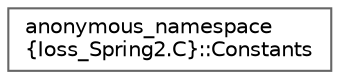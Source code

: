 digraph "Graphical Class Hierarchy"
{
 // INTERACTIVE_SVG=YES
 // LATEX_PDF_SIZE
  bgcolor="transparent";
  edge [fontname=Helvetica,fontsize=10,labelfontname=Helvetica,labelfontsize=10];
  node [fontname=Helvetica,fontsize=10,shape=box,height=0.2,width=0.4];
  rankdir="LR";
  Node0 [id="Node000000",label="anonymous_namespace\l\{Ioss_Spring2.C\}::Constants",height=0.2,width=0.4,color="grey40", fillcolor="white", style="filled",URL="$structanonymous__namespace_02Ioss__Spring2_8C_03_1_1Constants.html",tooltip=" "];
}
